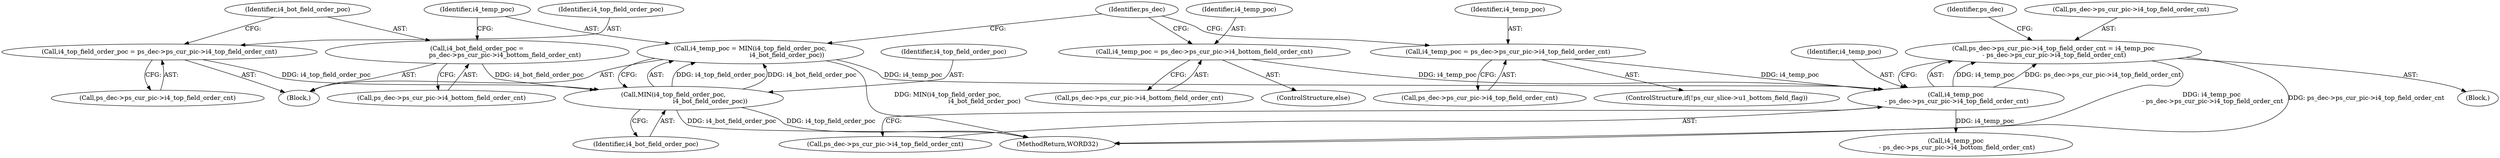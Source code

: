 digraph "0_Android_8b5fd8f24eba5dd19ab2f80ea11a9125aa882ae2@integer" {
"1001324" [label="(Call,ps_dec->ps_cur_pic->i4_top_field_order_cnt = i4_temp_poc\n - ps_dec->ps_cur_pic->i4_top_field_order_cnt)"];
"1001330" [label="(Call,i4_temp_poc\n - ps_dec->ps_cur_pic->i4_top_field_order_cnt)"];
"1001298" [label="(Call,i4_temp_poc = MIN(i4_top_field_order_poc,\n                                     i4_bot_field_order_poc))"];
"1001300" [label="(Call,MIN(i4_top_field_order_poc,\n                                     i4_bot_field_order_poc))"];
"1001284" [label="(Call,i4_top_field_order_poc = ps_dec->ps_cur_pic->i4_top_field_order_cnt)"];
"1001291" [label="(Call,i4_bot_field_order_poc =\n                            ps_dec->ps_cur_pic->i4_bottom_field_order_cnt)"];
"1001317" [label="(Call,i4_temp_poc = ps_dec->ps_cur_pic->i4_bottom_field_order_cnt)"];
"1001309" [label="(Call,i4_temp_poc = ps_dec->ps_cur_pic->i4_top_field_order_cnt)"];
"1001284" [label="(Call,i4_top_field_order_poc = ps_dec->ps_cur_pic->i4_top_field_order_cnt)"];
"1001293" [label="(Call,ps_dec->ps_cur_pic->i4_bottom_field_order_cnt)"];
"1001291" [label="(Call,i4_bot_field_order_poc =\n                            ps_dec->ps_cur_pic->i4_bottom_field_order_cnt)"];
"1002568" [label="(MethodReturn,WORD32)"];
"1001340" [label="(Identifier,ps_dec)"];
"1001331" [label="(Identifier,i4_temp_poc)"];
"1001332" [label="(Call,ps_dec->ps_cur_pic->i4_top_field_order_cnt)"];
"1001292" [label="(Identifier,i4_bot_field_order_poc)"];
"1001301" [label="(Identifier,i4_top_field_order_poc)"];
"1001325" [label="(Call,ps_dec->ps_cur_pic->i4_top_field_order_cnt)"];
"1001311" [label="(Call,ps_dec->ps_cur_pic->i4_top_field_order_cnt)"];
"1001299" [label="(Identifier,i4_temp_poc)"];
"1001309" [label="(Call,i4_temp_poc = ps_dec->ps_cur_pic->i4_top_field_order_cnt)"];
"1001324" [label="(Call,ps_dec->ps_cur_pic->i4_top_field_order_cnt = i4_temp_poc\n - ps_dec->ps_cur_pic->i4_top_field_order_cnt)"];
"1001319" [label="(Call,ps_dec->ps_cur_pic->i4_bottom_field_order_cnt)"];
"1001304" [label="(ControlStructure,if(!ps_cur_slice->u1_bottom_field_flag))"];
"1001330" [label="(Call,i4_temp_poc\n - ps_dec->ps_cur_pic->i4_top_field_order_cnt)"];
"1001318" [label="(Identifier,i4_temp_poc)"];
"1001343" [label="(Call,i4_temp_poc\n - ps_dec->ps_cur_pic->i4_bottom_field_order_cnt)"];
"1001300" [label="(Call,MIN(i4_top_field_order_poc,\n                                     i4_bot_field_order_poc))"];
"1001274" [label="(Block,)"];
"1001298" [label="(Call,i4_temp_poc = MIN(i4_top_field_order_poc,\n                                     i4_bot_field_order_poc))"];
"1001286" [label="(Call,ps_dec->ps_cur_pic->i4_top_field_order_cnt)"];
"1001316" [label="(ControlStructure,else)"];
"1001310" [label="(Identifier,i4_temp_poc)"];
"1001302" [label="(Identifier,i4_bot_field_order_poc)"];
"1001285" [label="(Identifier,i4_top_field_order_poc)"];
"1001283" [label="(Block,)"];
"1001317" [label="(Call,i4_temp_poc = ps_dec->ps_cur_pic->i4_bottom_field_order_cnt)"];
"1001327" [label="(Identifier,ps_dec)"];
"1001324" -> "1001274"  [label="AST: "];
"1001324" -> "1001330"  [label="CFG: "];
"1001325" -> "1001324"  [label="AST: "];
"1001330" -> "1001324"  [label="AST: "];
"1001340" -> "1001324"  [label="CFG: "];
"1001324" -> "1002568"  [label="DDG: i4_temp_poc\n - ps_dec->ps_cur_pic->i4_top_field_order_cnt"];
"1001324" -> "1002568"  [label="DDG: ps_dec->ps_cur_pic->i4_top_field_order_cnt"];
"1001330" -> "1001324"  [label="DDG: i4_temp_poc"];
"1001330" -> "1001324"  [label="DDG: ps_dec->ps_cur_pic->i4_top_field_order_cnt"];
"1001330" -> "1001332"  [label="CFG: "];
"1001331" -> "1001330"  [label="AST: "];
"1001332" -> "1001330"  [label="AST: "];
"1001298" -> "1001330"  [label="DDG: i4_temp_poc"];
"1001317" -> "1001330"  [label="DDG: i4_temp_poc"];
"1001309" -> "1001330"  [label="DDG: i4_temp_poc"];
"1001330" -> "1001343"  [label="DDG: i4_temp_poc"];
"1001298" -> "1001283"  [label="AST: "];
"1001298" -> "1001300"  [label="CFG: "];
"1001299" -> "1001298"  [label="AST: "];
"1001300" -> "1001298"  [label="AST: "];
"1001327" -> "1001298"  [label="CFG: "];
"1001298" -> "1002568"  [label="DDG: MIN(i4_top_field_order_poc,\n                                     i4_bot_field_order_poc)"];
"1001300" -> "1001298"  [label="DDG: i4_top_field_order_poc"];
"1001300" -> "1001298"  [label="DDG: i4_bot_field_order_poc"];
"1001300" -> "1001302"  [label="CFG: "];
"1001301" -> "1001300"  [label="AST: "];
"1001302" -> "1001300"  [label="AST: "];
"1001300" -> "1002568"  [label="DDG: i4_bot_field_order_poc"];
"1001300" -> "1002568"  [label="DDG: i4_top_field_order_poc"];
"1001284" -> "1001300"  [label="DDG: i4_top_field_order_poc"];
"1001291" -> "1001300"  [label="DDG: i4_bot_field_order_poc"];
"1001284" -> "1001283"  [label="AST: "];
"1001284" -> "1001286"  [label="CFG: "];
"1001285" -> "1001284"  [label="AST: "];
"1001286" -> "1001284"  [label="AST: "];
"1001292" -> "1001284"  [label="CFG: "];
"1001291" -> "1001283"  [label="AST: "];
"1001291" -> "1001293"  [label="CFG: "];
"1001292" -> "1001291"  [label="AST: "];
"1001293" -> "1001291"  [label="AST: "];
"1001299" -> "1001291"  [label="CFG: "];
"1001317" -> "1001316"  [label="AST: "];
"1001317" -> "1001319"  [label="CFG: "];
"1001318" -> "1001317"  [label="AST: "];
"1001319" -> "1001317"  [label="AST: "];
"1001327" -> "1001317"  [label="CFG: "];
"1001309" -> "1001304"  [label="AST: "];
"1001309" -> "1001311"  [label="CFG: "];
"1001310" -> "1001309"  [label="AST: "];
"1001311" -> "1001309"  [label="AST: "];
"1001327" -> "1001309"  [label="CFG: "];
}
